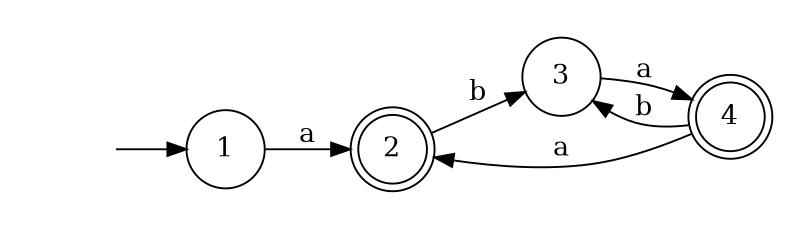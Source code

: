 digraph {
	rankdir=LR;
	margin=0.2;
	size=5;
	node [margin=0.1 shape=circle];
	2,4[margin=0 shape=doublecircle];
	" "[color=white width=0];
	" " -> 1;
	1 -> 2 [label="a"];
	2 -> 3 [label="b"];
	3 -> 4 [label="a"];
	4 -> 3 [label="b"];
	4 -> 2 [label="a"];
}